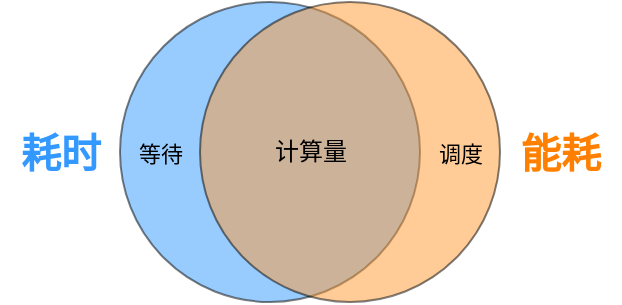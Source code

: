 <mxfile version="16.0.0" type="github">
  <diagram id="LsGrZ8x3e2jtfZvhRqZw" name="Page-1">
    <mxGraphModel dx="459" dy="305" grid="0" gridSize="10" guides="1" tooltips="1" connect="1" arrows="1" fold="1" page="1" pageScale="1" pageWidth="827" pageHeight="1169" math="0" shadow="0">
      <root>
        <mxCell id="0" />
        <mxCell id="1" parent="0" />
        <mxCell id="NAV_AkpfNiqwy-9ARSLc-5" value="" style="ellipse;whiteSpace=wrap;html=1;aspect=fixed;fillColor=#3399FF;opacity=50;" vertex="1" parent="1">
          <mxGeometry x="90" y="175" width="150" height="150" as="geometry" />
        </mxCell>
        <mxCell id="NAV_AkpfNiqwy-9ARSLc-6" value="" style="ellipse;whiteSpace=wrap;html=1;aspect=fixed;fillColor=#FF9933;opacity=50;gradientColor=none;" vertex="1" parent="1">
          <mxGeometry x="130" y="175" width="150" height="150" as="geometry" />
        </mxCell>
        <mxCell id="NAV_AkpfNiqwy-9ARSLc-3" value="计算量" style="text;html=1;resizable=0;autosize=1;align=center;verticalAlign=middle;points=[];fillColor=none;strokeColor=none;rounded=0;" vertex="1" parent="1">
          <mxGeometry x="160" y="240" width="50" height="20" as="geometry" />
        </mxCell>
        <mxCell id="NAV_AkpfNiqwy-9ARSLc-4" value="&lt;font style=&quot;font-size: 11px&quot;&gt;等待&lt;/font&gt;" style="text;html=1;resizable=0;autosize=1;align=center;verticalAlign=middle;points=[];fillColor=none;strokeColor=none;rounded=0;fontSize=13;" vertex="1" parent="1">
          <mxGeometry x="90" y="240" width="40" height="20" as="geometry" />
        </mxCell>
        <mxCell id="NAV_AkpfNiqwy-9ARSLc-7" value="&lt;font style=&quot;font-size: 11px&quot;&gt;调度&lt;/font&gt;" style="text;html=1;resizable=0;autosize=1;align=center;verticalAlign=middle;points=[];fillColor=none;strokeColor=none;rounded=0;fontSize=13;" vertex="1" parent="1">
          <mxGeometry x="240" y="240" width="40" height="20" as="geometry" />
        </mxCell>
        <mxCell id="NAV_AkpfNiqwy-9ARSLc-8" value="耗时" style="text;html=1;resizable=0;autosize=1;align=center;verticalAlign=middle;points=[];fillColor=none;strokeColor=none;rounded=0;fontSize=20;opacity=50;fontColor=#3399FF;fontStyle=1" vertex="1" parent="1">
          <mxGeometry x="30" y="235" width="60" height="30" as="geometry" />
        </mxCell>
        <mxCell id="NAV_AkpfNiqwy-9ARSLc-9" value="能耗" style="text;html=1;resizable=0;autosize=1;align=center;verticalAlign=middle;points=[];fillColor=none;strokeColor=none;rounded=0;fontSize=20;opacity=50;fontColor=#FF8000;fontStyle=1" vertex="1" parent="1">
          <mxGeometry x="280" y="235" width="60" height="30" as="geometry" />
        </mxCell>
      </root>
    </mxGraphModel>
  </diagram>
</mxfile>
